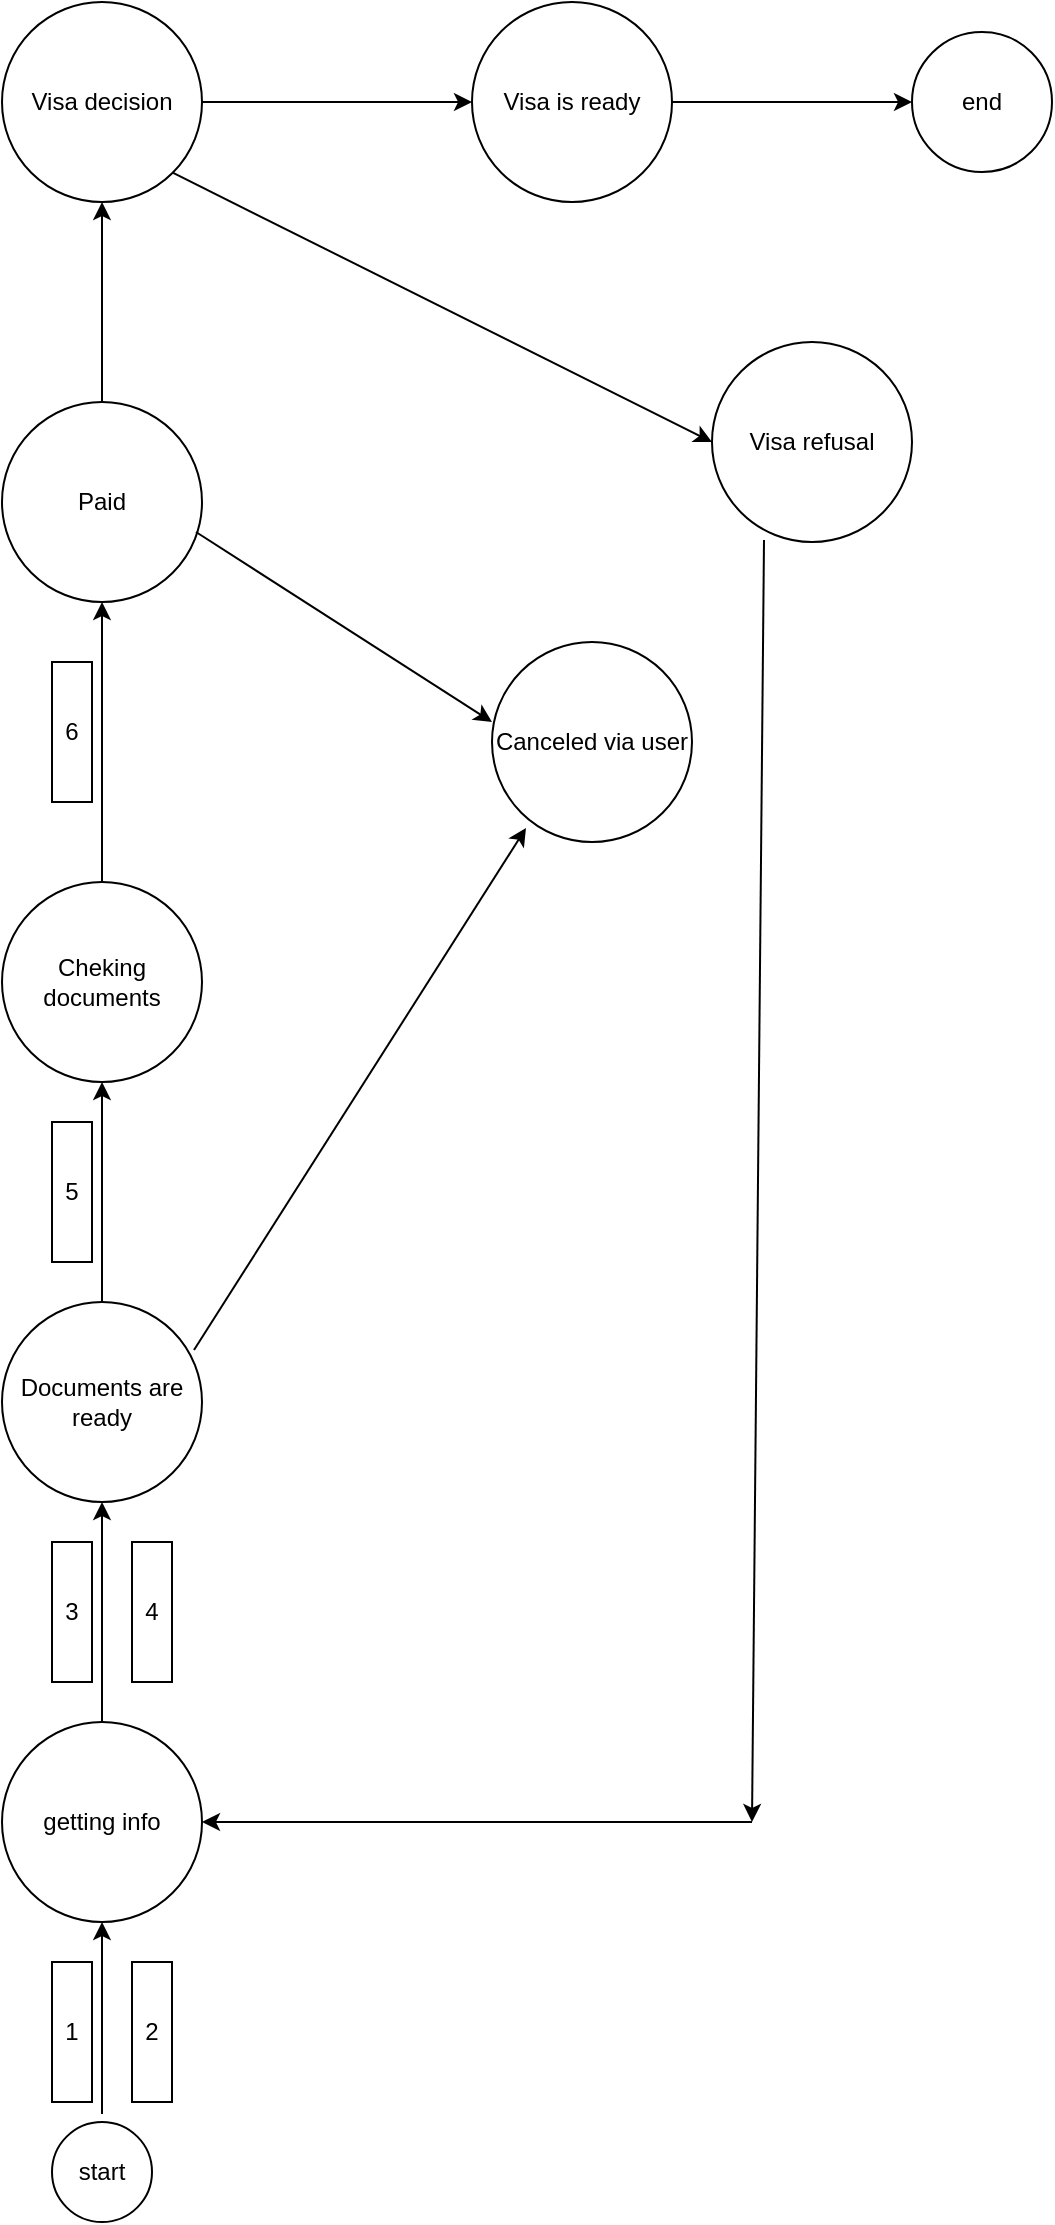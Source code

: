 <mxfile version="14.9.3" type="github"><diagram id="7Eqd_6NQyu9TZwMLatkT" name="Page-1"><mxGraphModel dx="1695" dy="488" grid="1" gridSize="10" guides="1" tooltips="1" connect="1" arrows="1" fold="1" page="1" pageScale="1" pageWidth="827" pageHeight="1169" math="0" shadow="0"><root><mxCell id="0"/><mxCell id="1" parent="0"/><mxCell id="HRxJQGFHNj51iYq67GNJ-1" value="start" style="ellipse;whiteSpace=wrap;html=1;" vertex="1" parent="1"><mxGeometry x="10" y="1110" width="50" height="50" as="geometry"/></mxCell><mxCell id="HRxJQGFHNj51iYq67GNJ-3" value="" style="endArrow=classic;html=1;" edge="1" parent="1"><mxGeometry width="50" height="50" relative="1" as="geometry"><mxPoint x="35" y="1106" as="sourcePoint"/><mxPoint x="35" y="1010" as="targetPoint"/></mxGeometry></mxCell><mxCell id="HRxJQGFHNj51iYq67GNJ-4" value="1" style="rounded=0;whiteSpace=wrap;html=1;" vertex="1" parent="1"><mxGeometry x="10" y="1030" width="20" height="70" as="geometry"/></mxCell><mxCell id="HRxJQGFHNj51iYq67GNJ-6" value="2" style="rounded=0;whiteSpace=wrap;html=1;" vertex="1" parent="1"><mxGeometry x="50" y="1030" width="20" height="70" as="geometry"/></mxCell><mxCell id="HRxJQGFHNj51iYq67GNJ-7" value="getting info" style="ellipse;whiteSpace=wrap;html=1;aspect=fixed;" vertex="1" parent="1"><mxGeometry x="-15" y="910" width="100" height="100" as="geometry"/></mxCell><mxCell id="HRxJQGFHNj51iYq67GNJ-9" value="" style="endArrow=classic;html=1;exitX=0.5;exitY=0;exitDx=0;exitDy=0;" edge="1" parent="1" source="HRxJQGFHNj51iYq67GNJ-7"><mxGeometry width="50" height="50" relative="1" as="geometry"><mxPoint x="390" y="960" as="sourcePoint"/><mxPoint x="35" y="800" as="targetPoint"/></mxGeometry></mxCell><mxCell id="HRxJQGFHNj51iYq67GNJ-10" value="3" style="rounded=0;whiteSpace=wrap;html=1;" vertex="1" parent="1"><mxGeometry x="10" y="820" width="20" height="70" as="geometry"/></mxCell><mxCell id="HRxJQGFHNj51iYq67GNJ-11" value="4" style="rounded=0;whiteSpace=wrap;html=1;" vertex="1" parent="1"><mxGeometry x="50" y="820" width="20" height="70" as="geometry"/></mxCell><mxCell id="HRxJQGFHNj51iYq67GNJ-12" value="Documents are ready" style="ellipse;whiteSpace=wrap;html=1;aspect=fixed;" vertex="1" parent="1"><mxGeometry x="-15" y="700" width="100" height="100" as="geometry"/></mxCell><mxCell id="HRxJQGFHNj51iYq67GNJ-13" value="" style="endArrow=classic;html=1;exitX=0.5;exitY=0;exitDx=0;exitDy=0;" edge="1" parent="1" source="HRxJQGFHNj51iYq67GNJ-12"><mxGeometry width="50" height="50" relative="1" as="geometry"><mxPoint x="390" y="750" as="sourcePoint"/><mxPoint x="35" y="590" as="targetPoint"/></mxGeometry></mxCell><mxCell id="HRxJQGFHNj51iYq67GNJ-14" value="5" style="rounded=0;whiteSpace=wrap;html=1;" vertex="1" parent="1"><mxGeometry x="10" y="610" width="20" height="70" as="geometry"/></mxCell><mxCell id="HRxJQGFHNj51iYq67GNJ-15" value="Cheking documents" style="ellipse;whiteSpace=wrap;html=1;aspect=fixed;" vertex="1" parent="1"><mxGeometry x="-15" y="490" width="100" height="100" as="geometry"/></mxCell><mxCell id="HRxJQGFHNj51iYq67GNJ-16" value="" style="endArrow=classic;html=1;exitX=0.5;exitY=0;exitDx=0;exitDy=0;" edge="1" parent="1" source="HRxJQGFHNj51iYq67GNJ-15"><mxGeometry width="50" height="50" relative="1" as="geometry"><mxPoint x="390" y="540" as="sourcePoint"/><mxPoint x="35" y="350" as="targetPoint"/></mxGeometry></mxCell><mxCell id="HRxJQGFHNj51iYq67GNJ-17" value="6" style="rounded=0;whiteSpace=wrap;html=1;" vertex="1" parent="1"><mxGeometry x="10" y="380" width="20" height="70" as="geometry"/></mxCell><mxCell id="HRxJQGFHNj51iYq67GNJ-18" value="Paid" style="ellipse;whiteSpace=wrap;html=1;aspect=fixed;" vertex="1" parent="1"><mxGeometry x="-15" y="250" width="100" height="100" as="geometry"/></mxCell><mxCell id="HRxJQGFHNj51iYq67GNJ-19" value="" style="endArrow=classic;html=1;exitX=0.5;exitY=0;exitDx=0;exitDy=0;" edge="1" parent="1" source="HRxJQGFHNj51iYq67GNJ-18"><mxGeometry width="50" height="50" relative="1" as="geometry"><mxPoint x="390" y="340" as="sourcePoint"/><mxPoint x="35" y="150" as="targetPoint"/></mxGeometry></mxCell><mxCell id="HRxJQGFHNj51iYq67GNJ-20" value="Visa decision" style="ellipse;whiteSpace=wrap;html=1;aspect=fixed;" vertex="1" parent="1"><mxGeometry x="-15" y="50" width="100" height="100" as="geometry"/></mxCell><mxCell id="HRxJQGFHNj51iYq67GNJ-21" value="" style="endArrow=classic;html=1;exitX=1;exitY=0.5;exitDx=0;exitDy=0;" edge="1" parent="1" source="HRxJQGFHNj51iYq67GNJ-20"><mxGeometry width="50" height="50" relative="1" as="geometry"><mxPoint x="390" y="140" as="sourcePoint"/><mxPoint x="220" y="100" as="targetPoint"/></mxGeometry></mxCell><mxCell id="HRxJQGFHNj51iYq67GNJ-22" value="Visa is ready" style="ellipse;whiteSpace=wrap;html=1;aspect=fixed;" vertex="1" parent="1"><mxGeometry x="220" y="50" width="100" height="100" as="geometry"/></mxCell><mxCell id="HRxJQGFHNj51iYq67GNJ-23" value="" style="endArrow=classic;html=1;exitX=1;exitY=0.5;exitDx=0;exitDy=0;" edge="1" parent="1" source="HRxJQGFHNj51iYq67GNJ-22"><mxGeometry width="50" height="50" relative="1" as="geometry"><mxPoint x="390" y="140" as="sourcePoint"/><mxPoint x="440" y="100" as="targetPoint"/></mxGeometry></mxCell><mxCell id="HRxJQGFHNj51iYq67GNJ-24" value="end" style="ellipse;whiteSpace=wrap;html=1;aspect=fixed;" vertex="1" parent="1"><mxGeometry x="440" y="65" width="70" height="70" as="geometry"/></mxCell><mxCell id="HRxJQGFHNj51iYq67GNJ-35" value="" style="endArrow=classic;html=1;exitX=1;exitY=1;exitDx=0;exitDy=0;" edge="1" parent="1" source="HRxJQGFHNj51iYq67GNJ-20"><mxGeometry width="50" height="50" relative="1" as="geometry"><mxPoint x="60" y="160" as="sourcePoint"/><mxPoint x="340" y="270" as="targetPoint"/></mxGeometry></mxCell><mxCell id="HRxJQGFHNj51iYq67GNJ-36" value="Visa refusal" style="ellipse;whiteSpace=wrap;html=1;aspect=fixed;" vertex="1" parent="1"><mxGeometry x="340" y="220" width="100" height="100" as="geometry"/></mxCell><mxCell id="HRxJQGFHNj51iYq67GNJ-37" value="" style="endArrow=classic;html=1;exitX=0.26;exitY=0.99;exitDx=0;exitDy=0;exitPerimeter=0;" edge="1" parent="1" source="HRxJQGFHNj51iYq67GNJ-36"><mxGeometry width="50" height="50" relative="1" as="geometry"><mxPoint x="420" y="330" as="sourcePoint"/><mxPoint x="360" y="960" as="targetPoint"/></mxGeometry></mxCell><mxCell id="HRxJQGFHNj51iYq67GNJ-39" value="" style="endArrow=classic;html=1;entryX=1;entryY=0.5;entryDx=0;entryDy=0;" edge="1" parent="1" target="HRxJQGFHNj51iYq67GNJ-7"><mxGeometry width="50" height="50" relative="1" as="geometry"><mxPoint x="360" y="960" as="sourcePoint"/><mxPoint x="210" y="810" as="targetPoint"/></mxGeometry></mxCell><mxCell id="HRxJQGFHNj51iYq67GNJ-40" value="" style="endArrow=classic;html=1;exitX=0.97;exitY=0.65;exitDx=0;exitDy=0;exitPerimeter=0;" edge="1" parent="1" source="HRxJQGFHNj51iYq67GNJ-18"><mxGeometry width="50" height="50" relative="1" as="geometry"><mxPoint x="390" y="440" as="sourcePoint"/><mxPoint x="230" y="410" as="targetPoint"/></mxGeometry></mxCell><mxCell id="HRxJQGFHNj51iYq67GNJ-41" value="Canceled via user" style="ellipse;whiteSpace=wrap;html=1;aspect=fixed;" vertex="1" parent="1"><mxGeometry x="230" y="370" width="100" height="100" as="geometry"/></mxCell><mxCell id="HRxJQGFHNj51iYq67GNJ-42" value="" style="endArrow=classic;html=1;exitX=0.96;exitY=0.24;exitDx=0;exitDy=0;exitPerimeter=0;entryX=0.17;entryY=0.93;entryDx=0;entryDy=0;entryPerimeter=0;" edge="1" parent="1" source="HRxJQGFHNj51iYq67GNJ-12" target="HRxJQGFHNj51iYq67GNJ-41"><mxGeometry width="50" height="50" relative="1" as="geometry"><mxPoint x="390" y="540" as="sourcePoint"/><mxPoint x="250" y="470" as="targetPoint"/></mxGeometry></mxCell></root></mxGraphModel></diagram></mxfile>